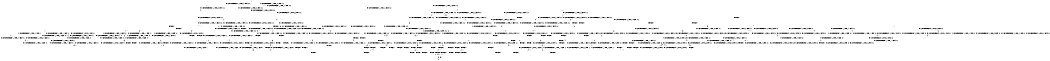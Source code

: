 digraph BCG {
size = "7, 10.5";
center = TRUE;
node [shape = circle];
0 [peripheries = 2];
0 -> 1 [label = "EX !0 !ATOMIC_EXCH_BRANCH (1, +0, TRUE, +0, 1, TRUE) !:0:1:2:"];
0 -> 2 [label = "EX !1 !ATOMIC_EXCH_BRANCH (1, +1, TRUE, +1, 1, FALSE) !:0:1:2:"];
0 -> 3 [label = "EX !2 !ATOMIC_EXCH_BRANCH (1, +1, TRUE, +0, 3, TRUE) !:0:1:2:"];
0 -> 4 [label = "EX !0 !ATOMIC_EXCH_BRANCH (1, +0, TRUE, +0, 1, TRUE) !:0:1:2:"];
1 -> 5 [label = "EX !2 !ATOMIC_EXCH_BRANCH (1, +1, TRUE, +0, 3, TRUE) !:0:1:2:"];
2 -> 6 [label = "EX !0 !ATOMIC_EXCH_BRANCH (1, +0, TRUE, +0, 1, FALSE) !:0:1:2:"];
2 -> 7 [label = "TERMINATE !1"];
2 -> 8 [label = "EX !2 !ATOMIC_EXCH_BRANCH (1, +1, TRUE, +0, 3, FALSE) !:0:1:2:"];
2 -> 9 [label = "EX !0 !ATOMIC_EXCH_BRANCH (1, +0, TRUE, +0, 1, FALSE) !:0:1:2:"];
3 -> 10 [label = "EX !0 !ATOMIC_EXCH_BRANCH (1, +0, TRUE, +0, 1, FALSE) !:0:1:2:"];
3 -> 11 [label = "TERMINATE !2"];
3 -> 12 [label = "EX !1 !ATOMIC_EXCH_BRANCH (1, +1, TRUE, +1, 1, TRUE) !:0:1:2:"];
3 -> 13 [label = "EX !0 !ATOMIC_EXCH_BRANCH (1, +0, TRUE, +0, 1, FALSE) !:0:1:2:"];
4 -> 5 [label = "EX !2 !ATOMIC_EXCH_BRANCH (1, +1, TRUE, +0, 3, TRUE) !:0:1:2:"];
4 -> 14 [label = "EX !1 !ATOMIC_EXCH_BRANCH (1, +1, TRUE, +1, 1, FALSE) !:0:1:2:"];
4 -> 15 [label = "EX !2 !ATOMIC_EXCH_BRANCH (1, +1, TRUE, +0, 3, TRUE) !:0:1:2:"];
4 -> 4 [label = "EX !0 !ATOMIC_EXCH_BRANCH (1, +0, TRUE, +0, 1, TRUE) !:0:1:2:"];
5 -> 10 [label = "EX !0 !ATOMIC_EXCH_BRANCH (1, +0, TRUE, +0, 1, FALSE) !:0:1:2:"];
6 -> 16 [label = "EX !2 !ATOMIC_EXCH_BRANCH (1, +1, TRUE, +0, 3, TRUE) !:0:1:2:"];
7 -> 17 [label = "EX !0 !ATOMIC_EXCH_BRANCH (1, +0, TRUE, +0, 1, FALSE) !:0:2:"];
7 -> 18 [label = "EX !2 !ATOMIC_EXCH_BRANCH (1, +1, TRUE, +0, 3, FALSE) !:0:2:"];
7 -> 19 [label = "EX !0 !ATOMIC_EXCH_BRANCH (1, +0, TRUE, +0, 1, FALSE) !:0:2:"];
8 -> 20 [label = "EX !2 !ATOMIC_EXCH_BRANCH (1, +1, TRUE, +1, 1, TRUE) !:0:1:2:"];
8 -> 21 [label = "TERMINATE !1"];
8 -> 22 [label = "EX !0 !ATOMIC_EXCH_BRANCH (1, +0, TRUE, +0, 1, FALSE) !:0:1:2:"];
8 -> 23 [label = "EX !2 !ATOMIC_EXCH_BRANCH (1, +1, TRUE, +1, 1, TRUE) !:0:1:2:"];
9 -> 16 [label = "EX !2 !ATOMIC_EXCH_BRANCH (1, +1, TRUE, +0, 3, TRUE) !:0:1:2:"];
9 -> 24 [label = "TERMINATE !1"];
9 -> 25 [label = "TERMINATE !0"];
9 -> 26 [label = "EX !2 !ATOMIC_EXCH_BRANCH (1, +1, TRUE, +0, 3, TRUE) !:0:1:2:"];
10 -> 16 [label = "EX !1 !ATOMIC_EXCH_BRANCH (1, +1, TRUE, +1, 1, FALSE) !:0:1:2:"];
11 -> 27 [label = "EX !0 !ATOMIC_EXCH_BRANCH (1, +0, TRUE, +0, 1, FALSE) !:0:1:"];
11 -> 28 [label = "EX !1 !ATOMIC_EXCH_BRANCH (1, +1, TRUE, +1, 1, TRUE) !:0:1:"];
11 -> 29 [label = "EX !0 !ATOMIC_EXCH_BRANCH (1, +0, TRUE, +0, 1, FALSE) !:0:1:"];
12 -> 30 [label = "EX !0 !ATOMIC_EXCH_BRANCH (1, +0, TRUE, +0, 1, FALSE) !:0:1:2:"];
12 -> 31 [label = "TERMINATE !2"];
12 -> 32 [label = "EX !0 !ATOMIC_EXCH_BRANCH (1, +0, TRUE, +0, 1, FALSE) !:0:1:2:"];
12 -> 12 [label = "EX !1 !ATOMIC_EXCH_BRANCH (1, +1, TRUE, +1, 1, TRUE) !:0:1:2:"];
13 -> 16 [label = "EX !1 !ATOMIC_EXCH_BRANCH (1, +1, TRUE, +1, 1, FALSE) !:0:1:2:"];
13 -> 33 [label = "TERMINATE !2"];
13 -> 34 [label = "TERMINATE !0"];
13 -> 26 [label = "EX !1 !ATOMIC_EXCH_BRANCH (1, +1, TRUE, +1, 1, FALSE) !:0:1:2:"];
14 -> 6 [label = "EX !0 !ATOMIC_EXCH_BRANCH (1, +0, TRUE, +0, 1, FALSE) !:0:1:2:"];
14 -> 35 [label = "TERMINATE !1"];
14 -> 36 [label = "EX !2 !ATOMIC_EXCH_BRANCH (1, +1, TRUE, +0, 3, FALSE) !:0:1:2:"];
14 -> 9 [label = "EX !0 !ATOMIC_EXCH_BRANCH (1, +0, TRUE, +0, 1, FALSE) !:0:1:2:"];
15 -> 10 [label = "EX !0 !ATOMIC_EXCH_BRANCH (1, +0, TRUE, +0, 1, FALSE) !:0:1:2:"];
15 -> 37 [label = "TERMINATE !2"];
15 -> 38 [label = "EX !1 !ATOMIC_EXCH_BRANCH (1, +1, TRUE, +1, 1, TRUE) !:0:1:2:"];
15 -> 13 [label = "EX !0 !ATOMIC_EXCH_BRANCH (1, +0, TRUE, +0, 1, FALSE) !:0:1:2:"];
16 -> 39 [label = "TERMINATE !0"];
17 -> 40 [label = "EX !2 !ATOMIC_EXCH_BRANCH (1, +1, TRUE, +0, 3, TRUE) !:0:2:"];
18 -> 41 [label = "EX !2 !ATOMIC_EXCH_BRANCH (1, +1, TRUE, +1, 1, TRUE) !:0:2:"];
18 -> 42 [label = "EX !0 !ATOMIC_EXCH_BRANCH (1, +0, TRUE, +0, 1, FALSE) !:0:2:"];
18 -> 43 [label = "EX !2 !ATOMIC_EXCH_BRANCH (1, +1, TRUE, +1, 1, TRUE) !:0:2:"];
19 -> 40 [label = "EX !2 !ATOMIC_EXCH_BRANCH (1, +1, TRUE, +0, 3, TRUE) !:0:2:"];
19 -> 44 [label = "TERMINATE !0"];
19 -> 45 [label = "EX !2 !ATOMIC_EXCH_BRANCH (1, +1, TRUE, +0, 3, TRUE) !:0:2:"];
20 -> 46 [label = "EX !0 !ATOMIC_EXCH_BRANCH (1, +0, TRUE, +0, 1, FALSE) !:0:1:2:"];
21 -> 41 [label = "EX !2 !ATOMIC_EXCH_BRANCH (1, +1, TRUE, +1, 1, TRUE) !:0:2:"];
21 -> 42 [label = "EX !0 !ATOMIC_EXCH_BRANCH (1, +0, TRUE, +0, 1, FALSE) !:0:2:"];
21 -> 43 [label = "EX !2 !ATOMIC_EXCH_BRANCH (1, +1, TRUE, +1, 1, TRUE) !:0:2:"];
22 -> 16 [label = "EX !2 !ATOMIC_EXCH_BRANCH (1, +1, TRUE, +1, 1, FALSE) !:0:1:2:"];
22 -> 47 [label = "TERMINATE !1"];
22 -> 48 [label = "TERMINATE !0"];
22 -> 26 [label = "EX !2 !ATOMIC_EXCH_BRANCH (1, +1, TRUE, +1, 1, FALSE) !:0:1:2:"];
23 -> 46 [label = "EX !0 !ATOMIC_EXCH_BRANCH (1, +0, TRUE, +0, 1, FALSE) !:0:1:2:"];
23 -> 49 [label = "TERMINATE !1"];
23 -> 50 [label = "EX !0 !ATOMIC_EXCH_BRANCH (1, +0, TRUE, +0, 1, FALSE) !:0:1:2:"];
23 -> 8 [label = "EX !2 !ATOMIC_EXCH_BRANCH (1, +1, TRUE, +0, 3, FALSE) !:0:1:2:"];
24 -> 40 [label = "EX !2 !ATOMIC_EXCH_BRANCH (1, +1, TRUE, +0, 3, TRUE) !:0:2:"];
24 -> 44 [label = "TERMINATE !0"];
24 -> 45 [label = "EX !2 !ATOMIC_EXCH_BRANCH (1, +1, TRUE, +0, 3, TRUE) !:0:2:"];
25 -> 51 [label = "EX !2 !ATOMIC_EXCH_BRANCH (1, +1, TRUE, +0, 3, TRUE) !:1:2:"];
25 -> 44 [label = "TERMINATE !1"];
25 -> 52 [label = "EX !2 !ATOMIC_EXCH_BRANCH (1, +1, TRUE, +0, 3, TRUE) !:1:2:"];
26 -> 39 [label = "TERMINATE !0"];
26 -> 53 [label = "TERMINATE !1"];
26 -> 54 [label = "TERMINATE !2"];
26 -> 55 [label = "TERMINATE !0"];
27 -> 56 [label = "EX !1 !ATOMIC_EXCH_BRANCH (1, +1, TRUE, +1, 1, FALSE) !:0:1:"];
28 -> 57 [label = "EX !0 !ATOMIC_EXCH_BRANCH (1, +0, TRUE, +0, 1, FALSE) !:0:1:"];
28 -> 58 [label = "EX !0 !ATOMIC_EXCH_BRANCH (1, +0, TRUE, +0, 1, FALSE) !:0:1:"];
28 -> 28 [label = "EX !1 !ATOMIC_EXCH_BRANCH (1, +1, TRUE, +1, 1, TRUE) !:0:1:"];
29 -> 56 [label = "EX !1 !ATOMIC_EXCH_BRANCH (1, +1, TRUE, +1, 1, FALSE) !:0:1:"];
29 -> 59 [label = "TERMINATE !0"];
29 -> 60 [label = "EX !1 !ATOMIC_EXCH_BRANCH (1, +1, TRUE, +1, 1, FALSE) !:0:1:"];
30 -> 16 [label = "EX !1 !ATOMIC_EXCH_BRANCH (1, +1, TRUE, +1, 1, FALSE) !:0:1:2:"];
31 -> 61 [label = "EX !1 !ATOMIC_EXCH_BRANCH (1, +1, TRUE, +1, 1, TRUE) !:0:1:"];
31 -> 58 [label = "EX !0 !ATOMIC_EXCH_BRANCH (1, +0, TRUE, +0, 1, FALSE) !:0:1:"];
31 -> 28 [label = "EX !1 !ATOMIC_EXCH_BRANCH (1, +1, TRUE, +1, 1, TRUE) !:0:1:"];
32 -> 16 [label = "EX !1 !ATOMIC_EXCH_BRANCH (1, +1, TRUE, +1, 1, FALSE) !:0:1:2:"];
32 -> 62 [label = "TERMINATE !2"];
32 -> 63 [label = "TERMINATE !0"];
32 -> 26 [label = "EX !1 !ATOMIC_EXCH_BRANCH (1, +1, TRUE, +1, 1, FALSE) !:0:1:2:"];
33 -> 56 [label = "EX !1 !ATOMIC_EXCH_BRANCH (1, +1, TRUE, +1, 1, FALSE) !:0:1:"];
33 -> 59 [label = "TERMINATE !0"];
33 -> 60 [label = "EX !1 !ATOMIC_EXCH_BRANCH (1, +1, TRUE, +1, 1, FALSE) !:0:1:"];
34 -> 51 [label = "EX !1 !ATOMIC_EXCH_BRANCH (1, +1, TRUE, +1, 1, FALSE) !:1:2:"];
34 -> 59 [label = "TERMINATE !2"];
34 -> 52 [label = "EX !1 !ATOMIC_EXCH_BRANCH (1, +1, TRUE, +1, 1, FALSE) !:1:2:"];
35 -> 17 [label = "EX !0 !ATOMIC_EXCH_BRANCH (1, +0, TRUE, +0, 1, FALSE) !:0:2:"];
35 -> 64 [label = "EX !2 !ATOMIC_EXCH_BRANCH (1, +1, TRUE, +0, 3, FALSE) !:0:2:"];
35 -> 19 [label = "EX !0 !ATOMIC_EXCH_BRANCH (1, +0, TRUE, +0, 1, FALSE) !:0:2:"];
36 -> 65 [label = "EX !0 !ATOMIC_EXCH_BRANCH (1, +0, TRUE, +0, 1, FALSE) !:0:1:2:"];
36 -> 66 [label = "TERMINATE !1"];
36 -> 67 [label = "EX !2 !ATOMIC_EXCH_BRANCH (1, +1, TRUE, +1, 1, TRUE) !:0:1:2:"];
36 -> 22 [label = "EX !0 !ATOMIC_EXCH_BRANCH (1, +0, TRUE, +0, 1, FALSE) !:0:1:2:"];
37 -> 27 [label = "EX !0 !ATOMIC_EXCH_BRANCH (1, +0, TRUE, +0, 1, FALSE) !:0:1:"];
37 -> 68 [label = "EX !1 !ATOMIC_EXCH_BRANCH (1, +1, TRUE, +1, 1, TRUE) !:0:1:"];
37 -> 29 [label = "EX !0 !ATOMIC_EXCH_BRANCH (1, +0, TRUE, +0, 1, FALSE) !:0:1:"];
38 -> 30 [label = "EX !0 !ATOMIC_EXCH_BRANCH (1, +0, TRUE, +0, 1, FALSE) !:0:1:2:"];
38 -> 69 [label = "TERMINATE !2"];
38 -> 38 [label = "EX !1 !ATOMIC_EXCH_BRANCH (1, +1, TRUE, +1, 1, TRUE) !:0:1:2:"];
38 -> 32 [label = "EX !0 !ATOMIC_EXCH_BRANCH (1, +0, TRUE, +0, 1, FALSE) !:0:1:2:"];
39 -> 70 [label = "TERMINATE !2"];
40 -> 71 [label = "TERMINATE !0"];
41 -> 72 [label = "EX !0 !ATOMIC_EXCH_BRANCH (1, +0, TRUE, +0, 1, FALSE) !:0:2:"];
42 -> 40 [label = "EX !2 !ATOMIC_EXCH_BRANCH (1, +1, TRUE, +1, 1, FALSE) !:0:2:"];
42 -> 73 [label = "TERMINATE !0"];
42 -> 45 [label = "EX !2 !ATOMIC_EXCH_BRANCH (1, +1, TRUE, +1, 1, FALSE) !:0:2:"];
43 -> 72 [label = "EX !0 !ATOMIC_EXCH_BRANCH (1, +0, TRUE, +0, 1, FALSE) !:0:2:"];
43 -> 74 [label = "EX !0 !ATOMIC_EXCH_BRANCH (1, +0, TRUE, +0, 1, FALSE) !:0:2:"];
43 -> 18 [label = "EX !2 !ATOMIC_EXCH_BRANCH (1, +1, TRUE, +0, 3, FALSE) !:0:2:"];
44 -> 75 [label = "EX !2 !ATOMIC_EXCH_BRANCH (1, +1, TRUE, +0, 3, TRUE) !:2:"];
44 -> 76 [label = "EX !2 !ATOMIC_EXCH_BRANCH (1, +1, TRUE, +0, 3, TRUE) !:2:"];
45 -> 71 [label = "TERMINATE !0"];
45 -> 77 [label = "TERMINATE !2"];
45 -> 78 [label = "TERMINATE !0"];
46 -> 16 [label = "EX !2 !ATOMIC_EXCH_BRANCH (1, +1, TRUE, +0, 3, TRUE) !:0:1:2:"];
47 -> 40 [label = "EX !2 !ATOMIC_EXCH_BRANCH (1, +1, TRUE, +1, 1, FALSE) !:0:2:"];
47 -> 73 [label = "TERMINATE !0"];
47 -> 45 [label = "EX !2 !ATOMIC_EXCH_BRANCH (1, +1, TRUE, +1, 1, FALSE) !:0:2:"];
48 -> 51 [label = "EX !2 !ATOMIC_EXCH_BRANCH (1, +1, TRUE, +1, 1, FALSE) !:1:2:"];
48 -> 73 [label = "TERMINATE !1"];
48 -> 52 [label = "EX !2 !ATOMIC_EXCH_BRANCH (1, +1, TRUE, +1, 1, FALSE) !:1:2:"];
49 -> 79 [label = "EX !2 !ATOMIC_EXCH_BRANCH (1, +1, TRUE, +0, 3, FALSE) !:0:2:"];
49 -> 74 [label = "EX !0 !ATOMIC_EXCH_BRANCH (1, +0, TRUE, +0, 1, FALSE) !:0:2:"];
49 -> 18 [label = "EX !2 !ATOMIC_EXCH_BRANCH (1, +1, TRUE, +0, 3, FALSE) !:0:2:"];
50 -> 16 [label = "EX !2 !ATOMIC_EXCH_BRANCH (1, +1, TRUE, +0, 3, TRUE) !:0:1:2:"];
50 -> 80 [label = "TERMINATE !1"];
50 -> 81 [label = "TERMINATE !0"];
50 -> 26 [label = "EX !2 !ATOMIC_EXCH_BRANCH (1, +1, TRUE, +0, 3, TRUE) !:0:1:2:"];
51 -> 70 [label = "TERMINATE !2"];
52 -> 70 [label = "TERMINATE !2"];
52 -> 78 [label = "TERMINATE !1"];
52 -> 82 [label = "TERMINATE !2"];
53 -> 71 [label = "TERMINATE !0"];
53 -> 77 [label = "TERMINATE !2"];
53 -> 78 [label = "TERMINATE !0"];
54 -> 70 [label = "TERMINATE !0"];
54 -> 77 [label = "TERMINATE !1"];
54 -> 82 [label = "TERMINATE !0"];
55 -> 70 [label = "TERMINATE !2"];
55 -> 78 [label = "TERMINATE !1"];
55 -> 82 [label = "TERMINATE !2"];
56 -> 70 [label = "TERMINATE !0"];
57 -> 56 [label = "EX !1 !ATOMIC_EXCH_BRANCH (1, +1, TRUE, +1, 1, FALSE) !:0:1:"];
58 -> 56 [label = "EX !1 !ATOMIC_EXCH_BRANCH (1, +1, TRUE, +1, 1, FALSE) !:0:1:"];
58 -> 83 [label = "TERMINATE !0"];
58 -> 60 [label = "EX !1 !ATOMIC_EXCH_BRANCH (1, +1, TRUE, +1, 1, FALSE) !:0:1:"];
59 -> 84 [label = "EX !1 !ATOMIC_EXCH_BRANCH (1, +1, TRUE, +1, 1, FALSE) !:1:"];
59 -> 85 [label = "EX !1 !ATOMIC_EXCH_BRANCH (1, +1, TRUE, +1, 1, FALSE) !:1:"];
60 -> 70 [label = "TERMINATE !0"];
60 -> 77 [label = "TERMINATE !1"];
60 -> 82 [label = "TERMINATE !0"];
61 -> 57 [label = "EX !0 !ATOMIC_EXCH_BRANCH (1, +0, TRUE, +0, 1, FALSE) !:0:1:"];
62 -> 56 [label = "EX !1 !ATOMIC_EXCH_BRANCH (1, +1, TRUE, +1, 1, FALSE) !:0:1:"];
62 -> 83 [label = "TERMINATE !0"];
62 -> 60 [label = "EX !1 !ATOMIC_EXCH_BRANCH (1, +1, TRUE, +1, 1, FALSE) !:0:1:"];
63 -> 51 [label = "EX !1 !ATOMIC_EXCH_BRANCH (1, +1, TRUE, +1, 1, FALSE) !:1:2:"];
63 -> 83 [label = "TERMINATE !2"];
63 -> 52 [label = "EX !1 !ATOMIC_EXCH_BRANCH (1, +1, TRUE, +1, 1, FALSE) !:1:2:"];
64 -> 86 [label = "EX !0 !ATOMIC_EXCH_BRANCH (1, +0, TRUE, +0, 1, FALSE) !:0:2:"];
64 -> 87 [label = "EX !2 !ATOMIC_EXCH_BRANCH (1, +1, TRUE, +1, 1, TRUE) !:0:2:"];
64 -> 42 [label = "EX !0 !ATOMIC_EXCH_BRANCH (1, +0, TRUE, +0, 1, FALSE) !:0:2:"];
65 -> 16 [label = "EX !2 !ATOMIC_EXCH_BRANCH (1, +1, TRUE, +1, 1, FALSE) !:0:1:2:"];
66 -> 86 [label = "EX !0 !ATOMIC_EXCH_BRANCH (1, +0, TRUE, +0, 1, FALSE) !:0:2:"];
66 -> 87 [label = "EX !2 !ATOMIC_EXCH_BRANCH (1, +1, TRUE, +1, 1, TRUE) !:0:2:"];
66 -> 42 [label = "EX !0 !ATOMIC_EXCH_BRANCH (1, +0, TRUE, +0, 1, FALSE) !:0:2:"];
67 -> 46 [label = "EX !0 !ATOMIC_EXCH_BRANCH (1, +0, TRUE, +0, 1, FALSE) !:0:1:2:"];
67 -> 88 [label = "TERMINATE !1"];
67 -> 36 [label = "EX !2 !ATOMIC_EXCH_BRANCH (1, +1, TRUE, +0, 3, FALSE) !:0:1:2:"];
67 -> 50 [label = "EX !0 !ATOMIC_EXCH_BRANCH (1, +0, TRUE, +0, 1, FALSE) !:0:1:2:"];
68 -> 57 [label = "EX !0 !ATOMIC_EXCH_BRANCH (1, +0, TRUE, +0, 1, FALSE) !:0:1:"];
68 -> 68 [label = "EX !1 !ATOMIC_EXCH_BRANCH (1, +1, TRUE, +1, 1, TRUE) !:0:1:"];
68 -> 58 [label = "EX !0 !ATOMIC_EXCH_BRANCH (1, +0, TRUE, +0, 1, FALSE) !:0:1:"];
69 -> 57 [label = "EX !0 !ATOMIC_EXCH_BRANCH (1, +0, TRUE, +0, 1, FALSE) !:0:1:"];
69 -> 68 [label = "EX !1 !ATOMIC_EXCH_BRANCH (1, +1, TRUE, +1, 1, TRUE) !:0:1:"];
69 -> 58 [label = "EX !0 !ATOMIC_EXCH_BRANCH (1, +0, TRUE, +0, 1, FALSE) !:0:1:"];
70 -> 89 [label = "TERMINATE !1"];
71 -> 89 [label = "TERMINATE !2"];
72 -> 40 [label = "EX !2 !ATOMIC_EXCH_BRANCH (1, +1, TRUE, +0, 3, TRUE) !:0:2:"];
73 -> 75 [label = "EX !2 !ATOMIC_EXCH_BRANCH (1, +1, TRUE, +1, 1, FALSE) !:2:"];
73 -> 76 [label = "EX !2 !ATOMIC_EXCH_BRANCH (1, +1, TRUE, +1, 1, FALSE) !:2:"];
74 -> 40 [label = "EX !2 !ATOMIC_EXCH_BRANCH (1, +1, TRUE, +0, 3, TRUE) !:0:2:"];
74 -> 90 [label = "TERMINATE !0"];
74 -> 45 [label = "EX !2 !ATOMIC_EXCH_BRANCH (1, +1, TRUE, +0, 3, TRUE) !:0:2:"];
75 -> 89 [label = "TERMINATE !2"];
76 -> 89 [label = "TERMINATE !2"];
76 -> 91 [label = "TERMINATE !2"];
77 -> 89 [label = "TERMINATE !0"];
77 -> 91 [label = "TERMINATE !0"];
78 -> 89 [label = "TERMINATE !2"];
78 -> 91 [label = "TERMINATE !2"];
79 -> 41 [label = "EX !2 !ATOMIC_EXCH_BRANCH (1, +1, TRUE, +1, 1, TRUE) !:0:2:"];
80 -> 40 [label = "EX !2 !ATOMIC_EXCH_BRANCH (1, +1, TRUE, +0, 3, TRUE) !:0:2:"];
80 -> 90 [label = "TERMINATE !0"];
80 -> 45 [label = "EX !2 !ATOMIC_EXCH_BRANCH (1, +1, TRUE, +0, 3, TRUE) !:0:2:"];
81 -> 51 [label = "EX !2 !ATOMIC_EXCH_BRANCH (1, +1, TRUE, +0, 3, TRUE) !:1:2:"];
81 -> 90 [label = "TERMINATE !1"];
81 -> 52 [label = "EX !2 !ATOMIC_EXCH_BRANCH (1, +1, TRUE, +0, 3, TRUE) !:1:2:"];
82 -> 89 [label = "TERMINATE !1"];
82 -> 91 [label = "TERMINATE !1"];
83 -> 84 [label = "EX !1 !ATOMIC_EXCH_BRANCH (1, +1, TRUE, +1, 1, FALSE) !:1:"];
83 -> 85 [label = "EX !1 !ATOMIC_EXCH_BRANCH (1, +1, TRUE, +1, 1, FALSE) !:1:"];
84 -> 89 [label = "TERMINATE !1"];
85 -> 89 [label = "TERMINATE !1"];
85 -> 91 [label = "TERMINATE !1"];
86 -> 40 [label = "EX !2 !ATOMIC_EXCH_BRANCH (1, +1, TRUE, +1, 1, FALSE) !:0:2:"];
87 -> 72 [label = "EX !0 !ATOMIC_EXCH_BRANCH (1, +0, TRUE, +0, 1, FALSE) !:0:2:"];
87 -> 64 [label = "EX !2 !ATOMIC_EXCH_BRANCH (1, +1, TRUE, +0, 3, FALSE) !:0:2:"];
87 -> 74 [label = "EX !0 !ATOMIC_EXCH_BRANCH (1, +0, TRUE, +0, 1, FALSE) !:0:2:"];
88 -> 72 [label = "EX !0 !ATOMIC_EXCH_BRANCH (1, +0, TRUE, +0, 1, FALSE) !:0:2:"];
88 -> 64 [label = "EX !2 !ATOMIC_EXCH_BRANCH (1, +1, TRUE, +0, 3, FALSE) !:0:2:"];
88 -> 74 [label = "EX !0 !ATOMIC_EXCH_BRANCH (1, +0, TRUE, +0, 1, FALSE) !:0:2:"];
89 -> 92 [label = "exit"];
90 -> 75 [label = "EX !2 !ATOMIC_EXCH_BRANCH (1, +1, TRUE, +0, 3, TRUE) !:2:"];
90 -> 76 [label = "EX !2 !ATOMIC_EXCH_BRANCH (1, +1, TRUE, +0, 3, TRUE) !:2:"];
91 -> 92 [label = "exit"];
}
